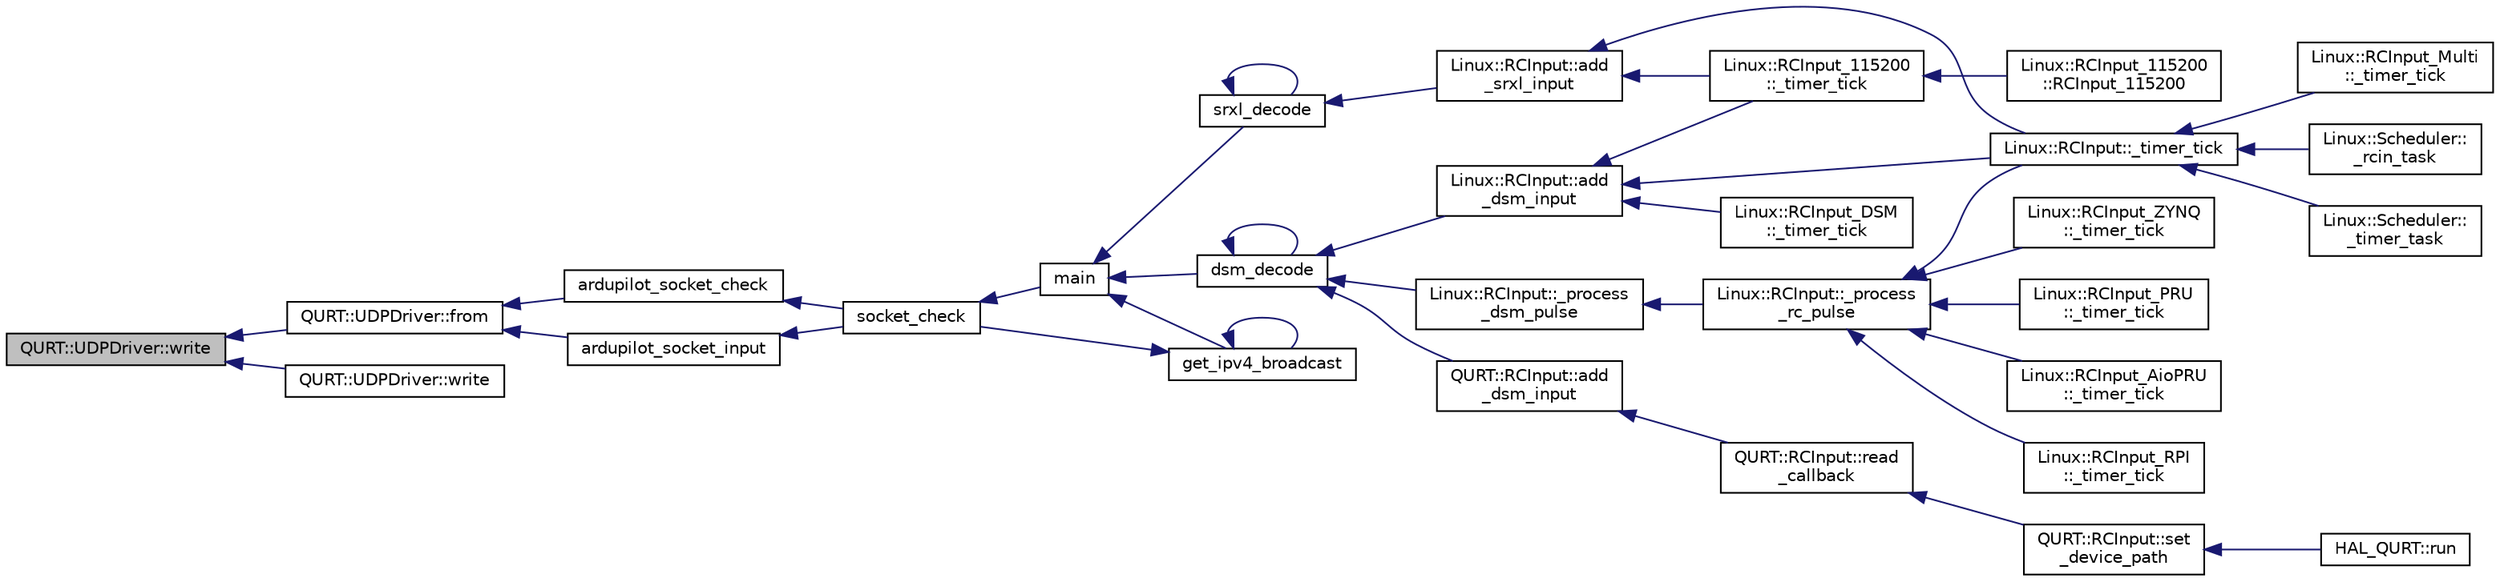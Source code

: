 digraph "QURT::UDPDriver::write"
{
 // INTERACTIVE_SVG=YES
  edge [fontname="Helvetica",fontsize="10",labelfontname="Helvetica",labelfontsize="10"];
  node [fontname="Helvetica",fontsize="10",shape=record];
  rankdir="LR";
  Node1 [label="QURT::UDPDriver::write",height=0.2,width=0.4,color="black", fillcolor="grey75", style="filled", fontcolor="black"];
  Node1 -> Node2 [dir="back",color="midnightblue",fontsize="10",style="solid",fontname="Helvetica"];
  Node2 [label="QURT::UDPDriver::from",height=0.2,width=0.4,color="black", fillcolor="white", style="filled",URL="$classQURT_1_1UDPDriver.html#a2cb741f11f4b83b32d05e38939262038"];
  Node2 -> Node3 [dir="back",color="midnightblue",fontsize="10",style="solid",fontname="Helvetica"];
  Node3 [label="ardupilot_socket_check",height=0.2,width=0.4,color="black", fillcolor="white", style="filled",URL="$dsp__main_8cpp.html#a5825e7155176d5bbb4a45c3893caf5a1"];
  Node3 -> Node4 [dir="back",color="midnightblue",fontsize="10",style="solid",fontname="Helvetica"];
  Node4 [label="socket_check",height=0.2,width=0.4,color="black", fillcolor="white", style="filled",URL="$mainapp_8cpp.html#ae680637bf2d17fcbec82116f3431746d"];
  Node4 -> Node5 [dir="back",color="midnightblue",fontsize="10",style="solid",fontname="Helvetica"];
  Node5 [label="main",height=0.2,width=0.4,color="black", fillcolor="white", style="filled",URL="$mainapp_8cpp.html#ac0f2228420376f4db7e1274f2b41667c"];
  Node5 -> Node6 [dir="back",color="midnightblue",fontsize="10",style="solid",fontname="Helvetica"];
  Node6 [label="dsm_decode",height=0.2,width=0.4,color="black", fillcolor="white", style="filled",URL="$dsm_8h.html#a7b7c65c600dd4eacc1eb714df3621192"];
  Node6 -> Node7 [dir="back",color="midnightblue",fontsize="10",style="solid",fontname="Helvetica"];
  Node7 [label="Linux::RCInput::_process\l_dsm_pulse",height=0.2,width=0.4,color="black", fillcolor="white", style="filled",URL="$classLinux_1_1RCInput.html#a8dcefc98cb9bdeaad8b1b2b0e9b9b678"];
  Node7 -> Node8 [dir="back",color="midnightblue",fontsize="10",style="solid",fontname="Helvetica"];
  Node8 [label="Linux::RCInput::_process\l_rc_pulse",height=0.2,width=0.4,color="black", fillcolor="white", style="filled",URL="$classLinux_1_1RCInput.html#a9b269fac087807d362506805ebd18936"];
  Node8 -> Node9 [dir="back",color="midnightblue",fontsize="10",style="solid",fontname="Helvetica"];
  Node9 [label="Linux::RCInput_ZYNQ\l::_timer_tick",height=0.2,width=0.4,color="black", fillcolor="white", style="filled",URL="$classLinux_1_1RCInput__ZYNQ.html#a1ec51c6ebac3bbce45e2f386ee2d55fc"];
  Node8 -> Node10 [dir="back",color="midnightblue",fontsize="10",style="solid",fontname="Helvetica"];
  Node10 [label="Linux::RCInput_PRU\l::_timer_tick",height=0.2,width=0.4,color="black", fillcolor="white", style="filled",URL="$classLinux_1_1RCInput__PRU.html#ac951bed8e21d81f9b3e76d261b581f99"];
  Node8 -> Node11 [dir="back",color="midnightblue",fontsize="10",style="solid",fontname="Helvetica"];
  Node11 [label="Linux::RCInput_AioPRU\l::_timer_tick",height=0.2,width=0.4,color="black", fillcolor="white", style="filled",URL="$classLinux_1_1RCInput__AioPRU.html#a49ed287326adab88ddd7aa613b3ac3a6"];
  Node8 -> Node12 [dir="back",color="midnightblue",fontsize="10",style="solid",fontname="Helvetica"];
  Node12 [label="Linux::RCInput::_timer_tick",height=0.2,width=0.4,color="black", fillcolor="white", style="filled",URL="$classLinux_1_1RCInput.html#a0d5d4518e1ed51c95fe36a9d6ea7ecac"];
  Node12 -> Node13 [dir="back",color="midnightblue",fontsize="10",style="solid",fontname="Helvetica"];
  Node13 [label="Linux::Scheduler::\l_rcin_task",height=0.2,width=0.4,color="black", fillcolor="white", style="filled",URL="$classLinux_1_1Scheduler.html#ab4423cb70540d467b8464d67ffd9c325"];
  Node12 -> Node14 [dir="back",color="midnightblue",fontsize="10",style="solid",fontname="Helvetica"];
  Node14 [label="Linux::Scheduler::\l_timer_task",height=0.2,width=0.4,color="black", fillcolor="white", style="filled",URL="$classLinux_1_1Scheduler.html#a78a6776a646f8e58f5f39cf2ce366608"];
  Node12 -> Node15 [dir="back",color="midnightblue",fontsize="10",style="solid",fontname="Helvetica"];
  Node15 [label="Linux::RCInput_Multi\l::_timer_tick",height=0.2,width=0.4,color="black", fillcolor="white", style="filled",URL="$classLinux_1_1RCInput__Multi.html#a0b12cfca1c9ff9bcbf8f2818d8c1007f"];
  Node8 -> Node16 [dir="back",color="midnightblue",fontsize="10",style="solid",fontname="Helvetica"];
  Node16 [label="Linux::RCInput_RPI\l::_timer_tick",height=0.2,width=0.4,color="black", fillcolor="white", style="filled",URL="$classLinux_1_1RCInput__RPI.html#ae2e63649584270728c71d7f49a8bb866"];
  Node6 -> Node17 [dir="back",color="midnightblue",fontsize="10",style="solid",fontname="Helvetica"];
  Node17 [label="Linux::RCInput::add\l_dsm_input",height=0.2,width=0.4,color="black", fillcolor="white", style="filled",URL="$classLinux_1_1RCInput.html#a25136c569dd0745cad9ed02cefd87e54"];
  Node17 -> Node18 [dir="back",color="midnightblue",fontsize="10",style="solid",fontname="Helvetica"];
  Node18 [label="Linux::RCInput_115200\l::_timer_tick",height=0.2,width=0.4,color="black", fillcolor="white", style="filled",URL="$classLinux_1_1RCInput__115200.html#a9805846609a4810fdfa92a6354f7cb45"];
  Node18 -> Node19 [dir="back",color="midnightblue",fontsize="10",style="solid",fontname="Helvetica"];
  Node19 [label="Linux::RCInput_115200\l::RCInput_115200",height=0.2,width=0.4,color="black", fillcolor="white", style="filled",URL="$classLinux_1_1RCInput__115200.html#a6c0a3303198514999c718a1620df9354"];
  Node17 -> Node20 [dir="back",color="midnightblue",fontsize="10",style="solid",fontname="Helvetica"];
  Node20 [label="Linux::RCInput_DSM\l::_timer_tick",height=0.2,width=0.4,color="black", fillcolor="white", style="filled",URL="$classLinux_1_1RCInput__DSM.html#ab0e5ac3cc954bb79f4f0dd398cb39265"];
  Node17 -> Node12 [dir="back",color="midnightblue",fontsize="10",style="solid",fontname="Helvetica"];
  Node6 -> Node21 [dir="back",color="midnightblue",fontsize="10",style="solid",fontname="Helvetica"];
  Node21 [label="QURT::RCInput::add\l_dsm_input",height=0.2,width=0.4,color="black", fillcolor="white", style="filled",URL="$classQURT_1_1RCInput.html#a2617a405bd3ee00bfb852210ab6c83c0"];
  Node21 -> Node22 [dir="back",color="midnightblue",fontsize="10",style="solid",fontname="Helvetica"];
  Node22 [label="QURT::RCInput::read\l_callback",height=0.2,width=0.4,color="black", fillcolor="white", style="filled",URL="$classQURT_1_1RCInput.html#a570aa86748ac6f877857039366734049"];
  Node22 -> Node23 [dir="back",color="midnightblue",fontsize="10",style="solid",fontname="Helvetica"];
  Node23 [label="QURT::RCInput::set\l_device_path",height=0.2,width=0.4,color="black", fillcolor="white", style="filled",URL="$classQURT_1_1RCInput.html#afd58ab4e2556bbb94bec73bd1e2b5bf2"];
  Node23 -> Node24 [dir="back",color="midnightblue",fontsize="10",style="solid",fontname="Helvetica"];
  Node24 [label="HAL_QURT::run",height=0.2,width=0.4,color="black", fillcolor="white", style="filled",URL="$classHAL__QURT.html#a7cb90b613730829561df2721e90f6994"];
  Node6 -> Node6 [dir="back",color="midnightblue",fontsize="10",style="solid",fontname="Helvetica"];
  Node5 -> Node25 [dir="back",color="midnightblue",fontsize="10",style="solid",fontname="Helvetica"];
  Node25 [label="get_ipv4_broadcast",height=0.2,width=0.4,color="black", fillcolor="white", style="filled",URL="$mainapp_8cpp.html#aadbd2dde6003f95c52b35a8ce897ba5b"];
  Node25 -> Node25 [dir="back",color="midnightblue",fontsize="10",style="solid",fontname="Helvetica"];
  Node25 -> Node4 [dir="back",color="midnightblue",fontsize="10",style="solid",fontname="Helvetica"];
  Node5 -> Node26 [dir="back",color="midnightblue",fontsize="10",style="solid",fontname="Helvetica"];
  Node26 [label="srxl_decode",height=0.2,width=0.4,color="black", fillcolor="white", style="filled",URL="$srxl_8h.html#ac8ca847087c226aee045c95d3756f90c"];
  Node26 -> Node27 [dir="back",color="midnightblue",fontsize="10",style="solid",fontname="Helvetica"];
  Node27 [label="Linux::RCInput::add\l_srxl_input",height=0.2,width=0.4,color="black", fillcolor="white", style="filled",URL="$classLinux_1_1RCInput.html#a6edc4ae0ca741df8094586df888ceae1"];
  Node27 -> Node18 [dir="back",color="midnightblue",fontsize="10",style="solid",fontname="Helvetica"];
  Node27 -> Node12 [dir="back",color="midnightblue",fontsize="10",style="solid",fontname="Helvetica"];
  Node26 -> Node26 [dir="back",color="midnightblue",fontsize="10",style="solid",fontname="Helvetica"];
  Node2 -> Node28 [dir="back",color="midnightblue",fontsize="10",style="solid",fontname="Helvetica"];
  Node28 [label="ardupilot_socket_input",height=0.2,width=0.4,color="black", fillcolor="white", style="filled",URL="$dsp__main_8cpp.html#af5801a42db82590642b20883f29e7bf2"];
  Node28 -> Node4 [dir="back",color="midnightblue",fontsize="10",style="solid",fontname="Helvetica"];
  Node1 -> Node29 [dir="back",color="midnightblue",fontsize="10",style="solid",fontname="Helvetica"];
  Node29 [label="QURT::UDPDriver::write",height=0.2,width=0.4,color="black", fillcolor="white", style="filled",URL="$classQURT_1_1UDPDriver.html#acdb5e3c5d4d2154d995435e255ade78a"];
}
